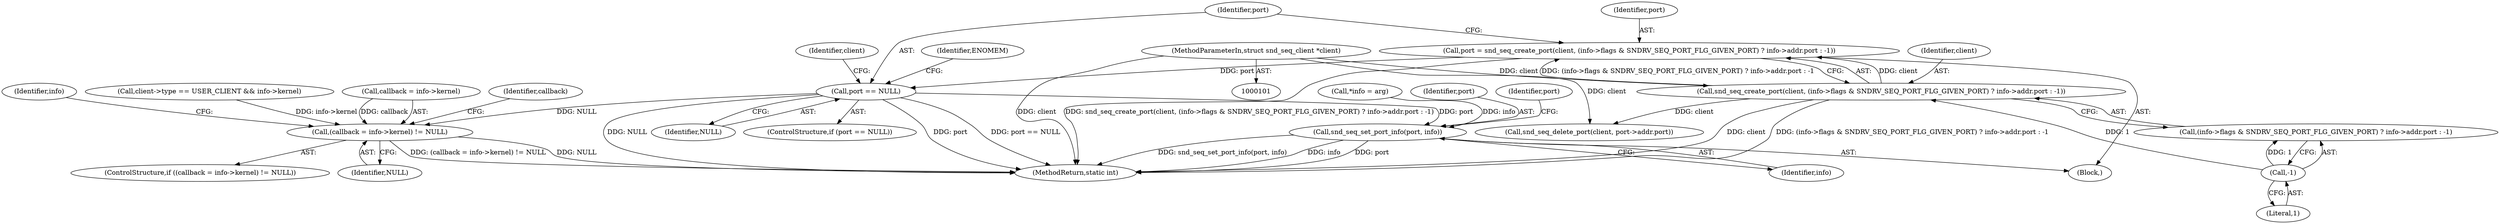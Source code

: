 digraph "0_linux_71105998845fb012937332fe2e806d443c09e026@API" {
"1000124" [label="(Call,port = snd_seq_create_port(client, (info->flags & SNDRV_SEQ_PORT_FLG_GIVEN_PORT) ? info->addr.port : -1))"];
"1000126" [label="(Call,snd_seq_create_port(client, (info->flags & SNDRV_SEQ_PORT_FLG_GIVEN_PORT) ? info->addr.port : -1))"];
"1000102" [label="(MethodParameterIn,struct snd_seq_client *client)"];
"1000139" [label="(Call,-1)"];
"1000142" [label="(Call,port == NULL)"];
"1000177" [label="(Call,(callback = info->kernel) != NULL)"];
"1000260" [label="(Call,snd_seq_set_port_info(port, info))"];
"1000141" [label="(ControlStructure,if (port == NULL))"];
"1000142" [label="(Call,port == NULL)"];
"1000140" [label="(Literal,1)"];
"1000183" [label="(Identifier,NULL)"];
"1000261" [label="(Identifier,port)"];
"1000176" [label="(ControlStructure,if ((callback = info->kernel) != NULL))"];
"1000266" [label="(Identifier,port)"];
"1000177" [label="(Call,(callback = info->kernel) != NULL)"];
"1000147" [label="(Identifier,ENOMEM)"];
"1000106" [label="(Call,*info = arg)"];
"1000260" [label="(Call,snd_seq_set_port_info(port, info))"];
"1000149" [label="(Call,client->type == USER_CLIENT && info->kernel)"];
"1000276" [label="(MethodReturn,static int)"];
"1000104" [label="(Block,)"];
"1000128" [label="(Call,(info->flags & SNDRV_SEQ_PORT_FLG_GIVEN_PORT) ? info->addr.port : -1)"];
"1000152" [label="(Identifier,client)"];
"1000187" [label="(Identifier,callback)"];
"1000126" [label="(Call,snd_seq_create_port(client, (info->flags & SNDRV_SEQ_PORT_FLG_GIVEN_PORT) ? info->addr.port : -1))"];
"1000102" [label="(MethodParameterIn,struct snd_seq_client *client)"];
"1000178" [label="(Call,callback = info->kernel)"];
"1000125" [label="(Identifier,port)"];
"1000139" [label="(Call,-1)"];
"1000127" [label="(Identifier,client)"];
"1000255" [label="(Identifier,info)"];
"1000159" [label="(Call,snd_seq_delete_port(client, port->addr.port))"];
"1000143" [label="(Identifier,port)"];
"1000262" [label="(Identifier,info)"];
"1000124" [label="(Call,port = snd_seq_create_port(client, (info->flags & SNDRV_SEQ_PORT_FLG_GIVEN_PORT) ? info->addr.port : -1))"];
"1000144" [label="(Identifier,NULL)"];
"1000124" -> "1000104"  [label="AST: "];
"1000124" -> "1000126"  [label="CFG: "];
"1000125" -> "1000124"  [label="AST: "];
"1000126" -> "1000124"  [label="AST: "];
"1000143" -> "1000124"  [label="CFG: "];
"1000124" -> "1000276"  [label="DDG: snd_seq_create_port(client, (info->flags & SNDRV_SEQ_PORT_FLG_GIVEN_PORT) ? info->addr.port : -1)"];
"1000126" -> "1000124"  [label="DDG: client"];
"1000126" -> "1000124"  [label="DDG: (info->flags & SNDRV_SEQ_PORT_FLG_GIVEN_PORT) ? info->addr.port : -1"];
"1000124" -> "1000142"  [label="DDG: port"];
"1000126" -> "1000128"  [label="CFG: "];
"1000127" -> "1000126"  [label="AST: "];
"1000128" -> "1000126"  [label="AST: "];
"1000126" -> "1000276"  [label="DDG: client"];
"1000126" -> "1000276"  [label="DDG: (info->flags & SNDRV_SEQ_PORT_FLG_GIVEN_PORT) ? info->addr.port : -1"];
"1000102" -> "1000126"  [label="DDG: client"];
"1000139" -> "1000126"  [label="DDG: 1"];
"1000126" -> "1000159"  [label="DDG: client"];
"1000102" -> "1000101"  [label="AST: "];
"1000102" -> "1000276"  [label="DDG: client"];
"1000102" -> "1000159"  [label="DDG: client"];
"1000139" -> "1000128"  [label="AST: "];
"1000139" -> "1000140"  [label="CFG: "];
"1000140" -> "1000139"  [label="AST: "];
"1000128" -> "1000139"  [label="CFG: "];
"1000139" -> "1000128"  [label="DDG: 1"];
"1000142" -> "1000141"  [label="AST: "];
"1000142" -> "1000144"  [label="CFG: "];
"1000143" -> "1000142"  [label="AST: "];
"1000144" -> "1000142"  [label="AST: "];
"1000147" -> "1000142"  [label="CFG: "];
"1000152" -> "1000142"  [label="CFG: "];
"1000142" -> "1000276"  [label="DDG: port == NULL"];
"1000142" -> "1000276"  [label="DDG: NULL"];
"1000142" -> "1000276"  [label="DDG: port"];
"1000142" -> "1000177"  [label="DDG: NULL"];
"1000142" -> "1000260"  [label="DDG: port"];
"1000177" -> "1000176"  [label="AST: "];
"1000177" -> "1000183"  [label="CFG: "];
"1000178" -> "1000177"  [label="AST: "];
"1000183" -> "1000177"  [label="AST: "];
"1000187" -> "1000177"  [label="CFG: "];
"1000255" -> "1000177"  [label="CFG: "];
"1000177" -> "1000276"  [label="DDG: (callback = info->kernel) != NULL"];
"1000177" -> "1000276"  [label="DDG: NULL"];
"1000178" -> "1000177"  [label="DDG: callback"];
"1000149" -> "1000177"  [label="DDG: info->kernel"];
"1000260" -> "1000104"  [label="AST: "];
"1000260" -> "1000262"  [label="CFG: "];
"1000261" -> "1000260"  [label="AST: "];
"1000262" -> "1000260"  [label="AST: "];
"1000266" -> "1000260"  [label="CFG: "];
"1000260" -> "1000276"  [label="DDG: snd_seq_set_port_info(port, info)"];
"1000260" -> "1000276"  [label="DDG: info"];
"1000260" -> "1000276"  [label="DDG: port"];
"1000106" -> "1000260"  [label="DDG: info"];
}
